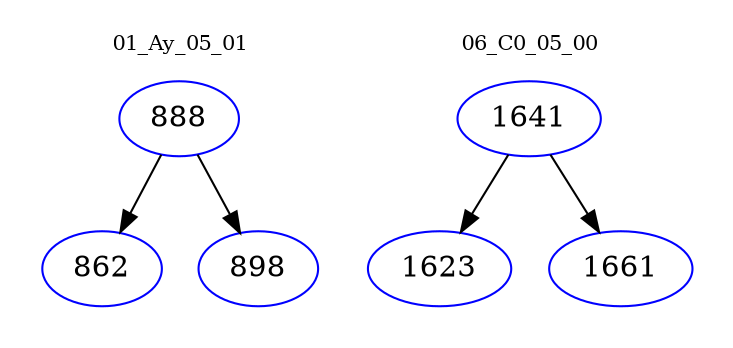 digraph{
subgraph cluster_0 {
color = white
label = "01_Ay_05_01";
fontsize=10;
T0_888 [label="888", color="blue"]
T0_888 -> T0_862 [color="black"]
T0_862 [label="862", color="blue"]
T0_888 -> T0_898 [color="black"]
T0_898 [label="898", color="blue"]
}
subgraph cluster_1 {
color = white
label = "06_C0_05_00";
fontsize=10;
T1_1641 [label="1641", color="blue"]
T1_1641 -> T1_1623 [color="black"]
T1_1623 [label="1623", color="blue"]
T1_1641 -> T1_1661 [color="black"]
T1_1661 [label="1661", color="blue"]
}
}
